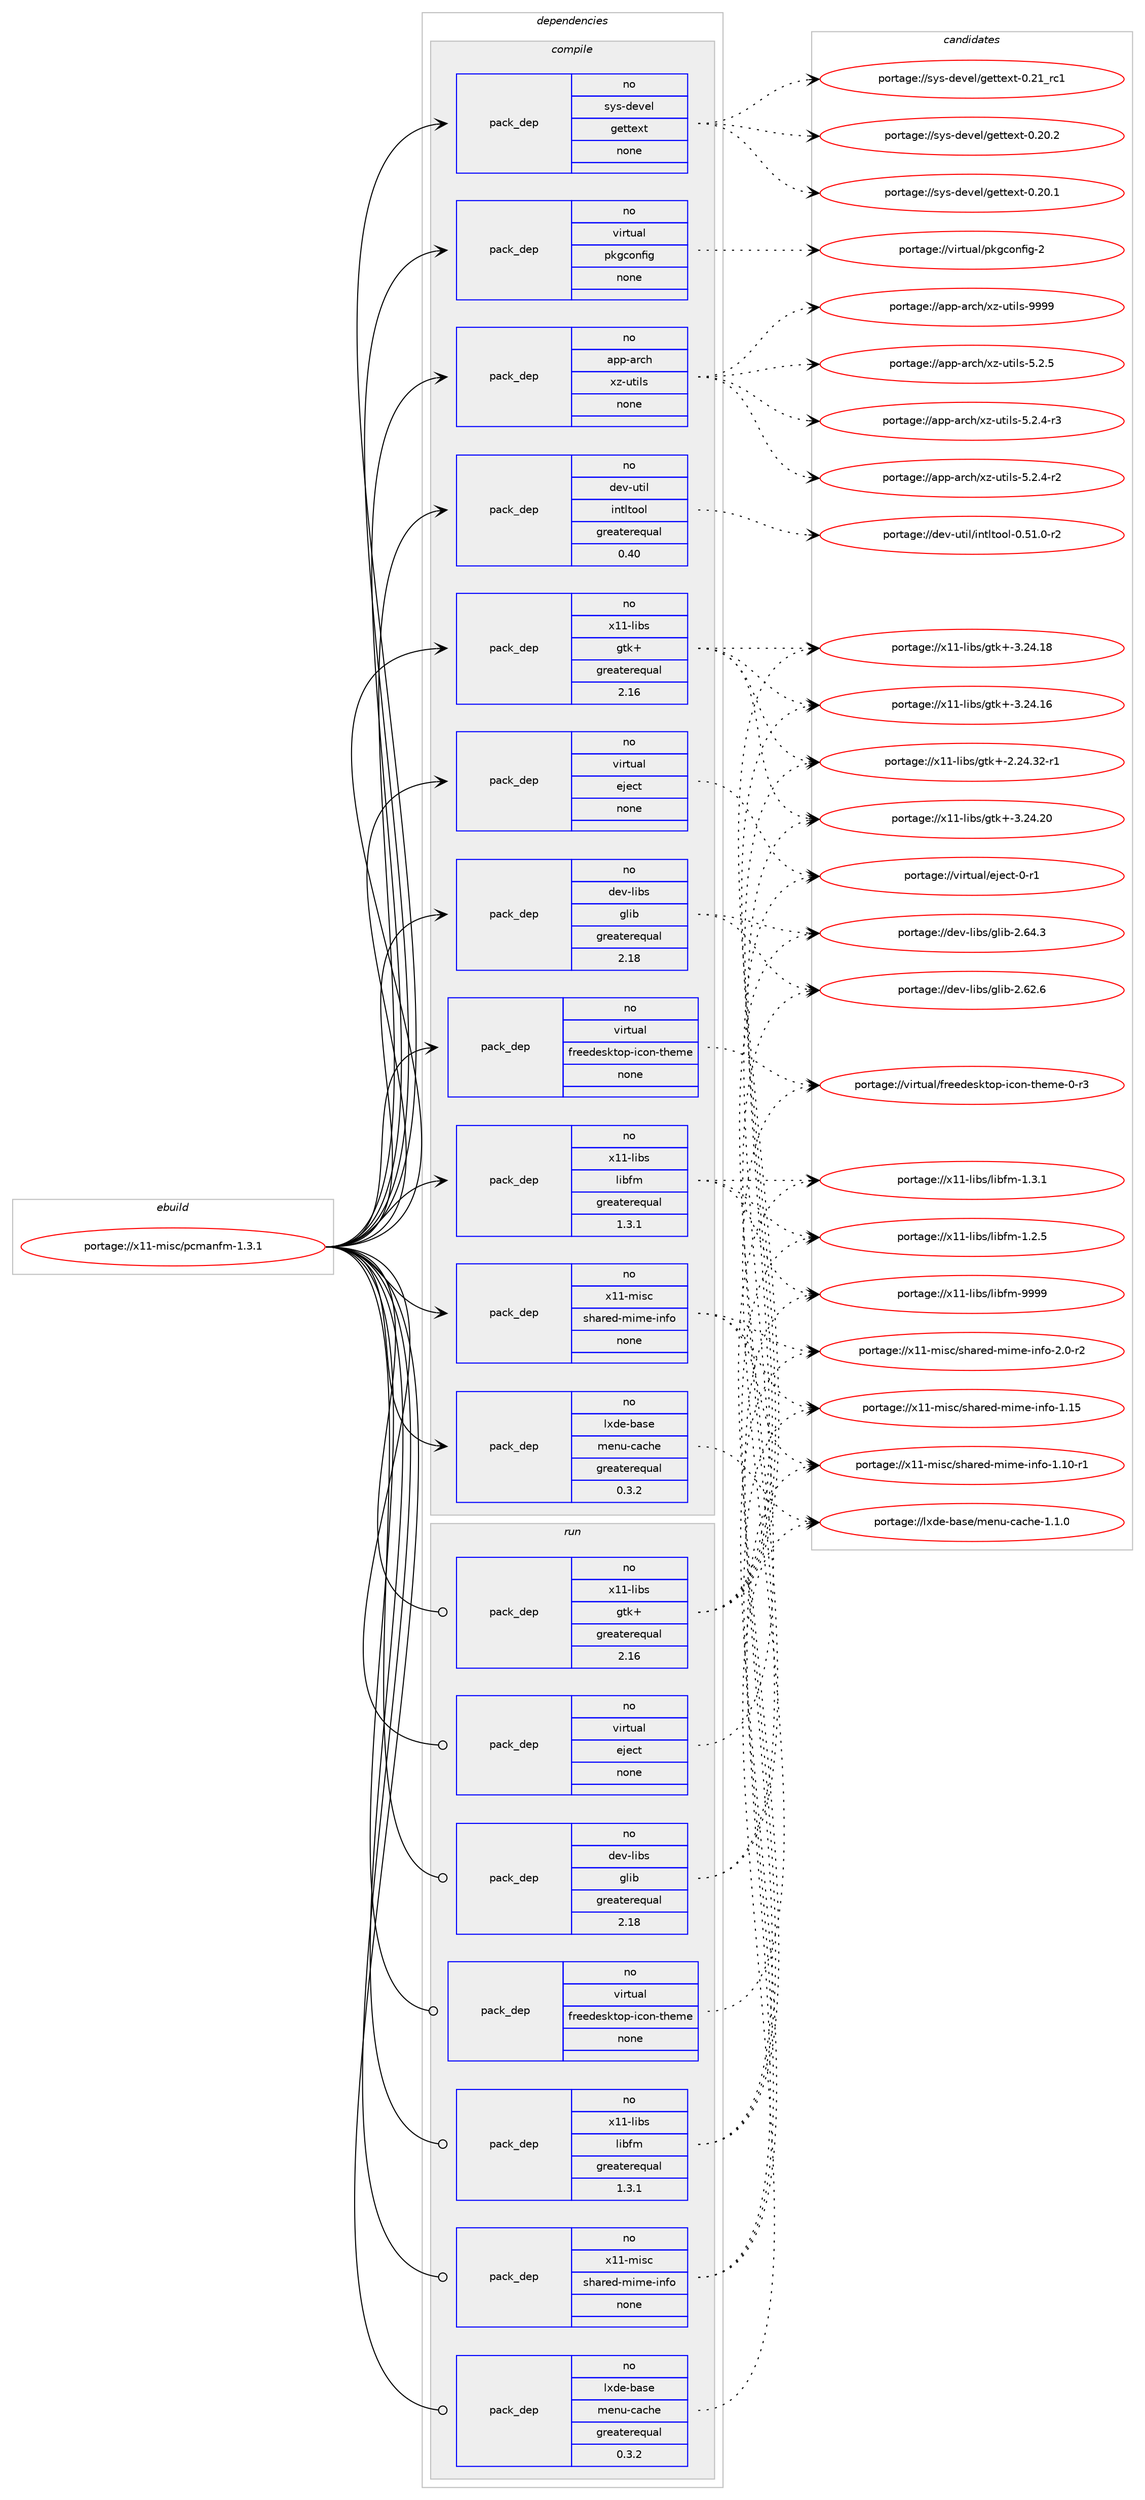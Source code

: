 digraph prolog {

# *************
# Graph options
# *************

newrank=true;
concentrate=true;
compound=true;
graph [rankdir=LR,fontname=Helvetica,fontsize=10,ranksep=1.5];#, ranksep=2.5, nodesep=0.2];
edge  [arrowhead=vee];
node  [fontname=Helvetica,fontsize=10];

# **********
# The ebuild
# **********

subgraph cluster_leftcol {
color=gray;
rank=same;
label=<<i>ebuild</i>>;
id [label="portage://x11-misc/pcmanfm-1.3.1", color=red, width=4, href="../x11-misc/pcmanfm-1.3.1.svg"];
}

# ****************
# The dependencies
# ****************

subgraph cluster_midcol {
color=gray;
label=<<i>dependencies</i>>;
subgraph cluster_compile {
fillcolor="#eeeeee";
style=filled;
label=<<i>compile</i>>;
subgraph pack1456 {
dependency1655 [label=<<TABLE BORDER="0" CELLBORDER="1" CELLSPACING="0" CELLPADDING="4" WIDTH="220"><TR><TD ROWSPAN="6" CELLPADDING="30">pack_dep</TD></TR><TR><TD WIDTH="110">no</TD></TR><TR><TD>app-arch</TD></TR><TR><TD>xz-utils</TD></TR><TR><TD>none</TD></TR><TR><TD></TD></TR></TABLE>>, shape=none, color=blue];
}
id:e -> dependency1655:w [weight=20,style="solid",arrowhead="vee"];
subgraph pack1457 {
dependency1656 [label=<<TABLE BORDER="0" CELLBORDER="1" CELLSPACING="0" CELLPADDING="4" WIDTH="220"><TR><TD ROWSPAN="6" CELLPADDING="30">pack_dep</TD></TR><TR><TD WIDTH="110">no</TD></TR><TR><TD>dev-libs</TD></TR><TR><TD>glib</TD></TR><TR><TD>greaterequal</TD></TR><TR><TD>2.18</TD></TR></TABLE>>, shape=none, color=blue];
}
id:e -> dependency1656:w [weight=20,style="solid",arrowhead="vee"];
subgraph pack1458 {
dependency1657 [label=<<TABLE BORDER="0" CELLBORDER="1" CELLSPACING="0" CELLPADDING="4" WIDTH="220"><TR><TD ROWSPAN="6" CELLPADDING="30">pack_dep</TD></TR><TR><TD WIDTH="110">no</TD></TR><TR><TD>dev-util</TD></TR><TR><TD>intltool</TD></TR><TR><TD>greaterequal</TD></TR><TR><TD>0.40</TD></TR></TABLE>>, shape=none, color=blue];
}
id:e -> dependency1657:w [weight=20,style="solid",arrowhead="vee"];
subgraph pack1459 {
dependency1658 [label=<<TABLE BORDER="0" CELLBORDER="1" CELLSPACING="0" CELLPADDING="4" WIDTH="220"><TR><TD ROWSPAN="6" CELLPADDING="30">pack_dep</TD></TR><TR><TD WIDTH="110">no</TD></TR><TR><TD>lxde-base</TD></TR><TR><TD>menu-cache</TD></TR><TR><TD>greaterequal</TD></TR><TR><TD>0.3.2</TD></TR></TABLE>>, shape=none, color=blue];
}
id:e -> dependency1658:w [weight=20,style="solid",arrowhead="vee"];
subgraph pack1460 {
dependency1659 [label=<<TABLE BORDER="0" CELLBORDER="1" CELLSPACING="0" CELLPADDING="4" WIDTH="220"><TR><TD ROWSPAN="6" CELLPADDING="30">pack_dep</TD></TR><TR><TD WIDTH="110">no</TD></TR><TR><TD>sys-devel</TD></TR><TR><TD>gettext</TD></TR><TR><TD>none</TD></TR><TR><TD></TD></TR></TABLE>>, shape=none, color=blue];
}
id:e -> dependency1659:w [weight=20,style="solid",arrowhead="vee"];
subgraph pack1461 {
dependency1660 [label=<<TABLE BORDER="0" CELLBORDER="1" CELLSPACING="0" CELLPADDING="4" WIDTH="220"><TR><TD ROWSPAN="6" CELLPADDING="30">pack_dep</TD></TR><TR><TD WIDTH="110">no</TD></TR><TR><TD>virtual</TD></TR><TR><TD>eject</TD></TR><TR><TD>none</TD></TR><TR><TD></TD></TR></TABLE>>, shape=none, color=blue];
}
id:e -> dependency1660:w [weight=20,style="solid",arrowhead="vee"];
subgraph pack1462 {
dependency1661 [label=<<TABLE BORDER="0" CELLBORDER="1" CELLSPACING="0" CELLPADDING="4" WIDTH="220"><TR><TD ROWSPAN="6" CELLPADDING="30">pack_dep</TD></TR><TR><TD WIDTH="110">no</TD></TR><TR><TD>virtual</TD></TR><TR><TD>freedesktop-icon-theme</TD></TR><TR><TD>none</TD></TR><TR><TD></TD></TR></TABLE>>, shape=none, color=blue];
}
id:e -> dependency1661:w [weight=20,style="solid",arrowhead="vee"];
subgraph pack1463 {
dependency1662 [label=<<TABLE BORDER="0" CELLBORDER="1" CELLSPACING="0" CELLPADDING="4" WIDTH="220"><TR><TD ROWSPAN="6" CELLPADDING="30">pack_dep</TD></TR><TR><TD WIDTH="110">no</TD></TR><TR><TD>virtual</TD></TR><TR><TD>pkgconfig</TD></TR><TR><TD>none</TD></TR><TR><TD></TD></TR></TABLE>>, shape=none, color=blue];
}
id:e -> dependency1662:w [weight=20,style="solid",arrowhead="vee"];
subgraph pack1464 {
dependency1663 [label=<<TABLE BORDER="0" CELLBORDER="1" CELLSPACING="0" CELLPADDING="4" WIDTH="220"><TR><TD ROWSPAN="6" CELLPADDING="30">pack_dep</TD></TR><TR><TD WIDTH="110">no</TD></TR><TR><TD>x11-libs</TD></TR><TR><TD>gtk+</TD></TR><TR><TD>greaterequal</TD></TR><TR><TD>2.16</TD></TR></TABLE>>, shape=none, color=blue];
}
id:e -> dependency1663:w [weight=20,style="solid",arrowhead="vee"];
subgraph pack1465 {
dependency1664 [label=<<TABLE BORDER="0" CELLBORDER="1" CELLSPACING="0" CELLPADDING="4" WIDTH="220"><TR><TD ROWSPAN="6" CELLPADDING="30">pack_dep</TD></TR><TR><TD WIDTH="110">no</TD></TR><TR><TD>x11-libs</TD></TR><TR><TD>libfm</TD></TR><TR><TD>greaterequal</TD></TR><TR><TD>1.3.1</TD></TR></TABLE>>, shape=none, color=blue];
}
id:e -> dependency1664:w [weight=20,style="solid",arrowhead="vee"];
subgraph pack1466 {
dependency1665 [label=<<TABLE BORDER="0" CELLBORDER="1" CELLSPACING="0" CELLPADDING="4" WIDTH="220"><TR><TD ROWSPAN="6" CELLPADDING="30">pack_dep</TD></TR><TR><TD WIDTH="110">no</TD></TR><TR><TD>x11-misc</TD></TR><TR><TD>shared-mime-info</TD></TR><TR><TD>none</TD></TR><TR><TD></TD></TR></TABLE>>, shape=none, color=blue];
}
id:e -> dependency1665:w [weight=20,style="solid",arrowhead="vee"];
}
subgraph cluster_compileandrun {
fillcolor="#eeeeee";
style=filled;
label=<<i>compile and run</i>>;
}
subgraph cluster_run {
fillcolor="#eeeeee";
style=filled;
label=<<i>run</i>>;
subgraph pack1467 {
dependency1666 [label=<<TABLE BORDER="0" CELLBORDER="1" CELLSPACING="0" CELLPADDING="4" WIDTH="220"><TR><TD ROWSPAN="6" CELLPADDING="30">pack_dep</TD></TR><TR><TD WIDTH="110">no</TD></TR><TR><TD>dev-libs</TD></TR><TR><TD>glib</TD></TR><TR><TD>greaterequal</TD></TR><TR><TD>2.18</TD></TR></TABLE>>, shape=none, color=blue];
}
id:e -> dependency1666:w [weight=20,style="solid",arrowhead="odot"];
subgraph pack1468 {
dependency1667 [label=<<TABLE BORDER="0" CELLBORDER="1" CELLSPACING="0" CELLPADDING="4" WIDTH="220"><TR><TD ROWSPAN="6" CELLPADDING="30">pack_dep</TD></TR><TR><TD WIDTH="110">no</TD></TR><TR><TD>lxde-base</TD></TR><TR><TD>menu-cache</TD></TR><TR><TD>greaterequal</TD></TR><TR><TD>0.3.2</TD></TR></TABLE>>, shape=none, color=blue];
}
id:e -> dependency1667:w [weight=20,style="solid",arrowhead="odot"];
subgraph pack1469 {
dependency1668 [label=<<TABLE BORDER="0" CELLBORDER="1" CELLSPACING="0" CELLPADDING="4" WIDTH="220"><TR><TD ROWSPAN="6" CELLPADDING="30">pack_dep</TD></TR><TR><TD WIDTH="110">no</TD></TR><TR><TD>virtual</TD></TR><TR><TD>eject</TD></TR><TR><TD>none</TD></TR><TR><TD></TD></TR></TABLE>>, shape=none, color=blue];
}
id:e -> dependency1668:w [weight=20,style="solid",arrowhead="odot"];
subgraph pack1470 {
dependency1669 [label=<<TABLE BORDER="0" CELLBORDER="1" CELLSPACING="0" CELLPADDING="4" WIDTH="220"><TR><TD ROWSPAN="6" CELLPADDING="30">pack_dep</TD></TR><TR><TD WIDTH="110">no</TD></TR><TR><TD>virtual</TD></TR><TR><TD>freedesktop-icon-theme</TD></TR><TR><TD>none</TD></TR><TR><TD></TD></TR></TABLE>>, shape=none, color=blue];
}
id:e -> dependency1669:w [weight=20,style="solid",arrowhead="odot"];
subgraph pack1471 {
dependency1670 [label=<<TABLE BORDER="0" CELLBORDER="1" CELLSPACING="0" CELLPADDING="4" WIDTH="220"><TR><TD ROWSPAN="6" CELLPADDING="30">pack_dep</TD></TR><TR><TD WIDTH="110">no</TD></TR><TR><TD>x11-libs</TD></TR><TR><TD>gtk+</TD></TR><TR><TD>greaterequal</TD></TR><TR><TD>2.16</TD></TR></TABLE>>, shape=none, color=blue];
}
id:e -> dependency1670:w [weight=20,style="solid",arrowhead="odot"];
subgraph pack1472 {
dependency1671 [label=<<TABLE BORDER="0" CELLBORDER="1" CELLSPACING="0" CELLPADDING="4" WIDTH="220"><TR><TD ROWSPAN="6" CELLPADDING="30">pack_dep</TD></TR><TR><TD WIDTH="110">no</TD></TR><TR><TD>x11-libs</TD></TR><TR><TD>libfm</TD></TR><TR><TD>greaterequal</TD></TR><TR><TD>1.3.1</TD></TR></TABLE>>, shape=none, color=blue];
}
id:e -> dependency1671:w [weight=20,style="solid",arrowhead="odot"];
subgraph pack1473 {
dependency1672 [label=<<TABLE BORDER="0" CELLBORDER="1" CELLSPACING="0" CELLPADDING="4" WIDTH="220"><TR><TD ROWSPAN="6" CELLPADDING="30">pack_dep</TD></TR><TR><TD WIDTH="110">no</TD></TR><TR><TD>x11-misc</TD></TR><TR><TD>shared-mime-info</TD></TR><TR><TD>none</TD></TR><TR><TD></TD></TR></TABLE>>, shape=none, color=blue];
}
id:e -> dependency1672:w [weight=20,style="solid",arrowhead="odot"];
}
}

# **************
# The candidates
# **************

subgraph cluster_choices {
rank=same;
color=gray;
label=<<i>candidates</i>>;

subgraph choice1456 {
color=black;
nodesep=1;
choice9711211245971149910447120122451171161051081154557575757 [label="portage://app-arch/xz-utils-9999", color=red, width=4,href="../app-arch/xz-utils-9999.svg"];
choice971121124597114991044712012245117116105108115455346504653 [label="portage://app-arch/xz-utils-5.2.5", color=red, width=4,href="../app-arch/xz-utils-5.2.5.svg"];
choice9711211245971149910447120122451171161051081154553465046524511451 [label="portage://app-arch/xz-utils-5.2.4-r3", color=red, width=4,href="../app-arch/xz-utils-5.2.4-r3.svg"];
choice9711211245971149910447120122451171161051081154553465046524511450 [label="portage://app-arch/xz-utils-5.2.4-r2", color=red, width=4,href="../app-arch/xz-utils-5.2.4-r2.svg"];
dependency1655:e -> choice9711211245971149910447120122451171161051081154557575757:w [style=dotted,weight="100"];
dependency1655:e -> choice971121124597114991044712012245117116105108115455346504653:w [style=dotted,weight="100"];
dependency1655:e -> choice9711211245971149910447120122451171161051081154553465046524511451:w [style=dotted,weight="100"];
dependency1655:e -> choice9711211245971149910447120122451171161051081154553465046524511450:w [style=dotted,weight="100"];
}
subgraph choice1457 {
color=black;
nodesep=1;
choice1001011184510810598115471031081059845504654524651 [label="portage://dev-libs/glib-2.64.3", color=red, width=4,href="../dev-libs/glib-2.64.3.svg"];
choice1001011184510810598115471031081059845504654504654 [label="portage://dev-libs/glib-2.62.6", color=red, width=4,href="../dev-libs/glib-2.62.6.svg"];
dependency1656:e -> choice1001011184510810598115471031081059845504654524651:w [style=dotted,weight="100"];
dependency1656:e -> choice1001011184510810598115471031081059845504654504654:w [style=dotted,weight="100"];
}
subgraph choice1458 {
color=black;
nodesep=1;
choice1001011184511711610510847105110116108116111111108454846534946484511450 [label="portage://dev-util/intltool-0.51.0-r2", color=red, width=4,href="../dev-util/intltool-0.51.0-r2.svg"];
dependency1657:e -> choice1001011184511711610510847105110116108116111111108454846534946484511450:w [style=dotted,weight="100"];
}
subgraph choice1459 {
color=black;
nodesep=1;
choice1081201001014598971151014710910111011745999799104101454946494648 [label="portage://lxde-base/menu-cache-1.1.0", color=red, width=4,href="../lxde-base/menu-cache-1.1.0.svg"];
dependency1658:e -> choice1081201001014598971151014710910111011745999799104101454946494648:w [style=dotted,weight="100"];
}
subgraph choice1460 {
color=black;
nodesep=1;
choice11512111545100101118101108471031011161161011201164548465049951149949 [label="portage://sys-devel/gettext-0.21_rc1", color=red, width=4,href="../sys-devel/gettext-0.21_rc1.svg"];
choice115121115451001011181011084710310111611610112011645484650484650 [label="portage://sys-devel/gettext-0.20.2", color=red, width=4,href="../sys-devel/gettext-0.20.2.svg"];
choice115121115451001011181011084710310111611610112011645484650484649 [label="portage://sys-devel/gettext-0.20.1", color=red, width=4,href="../sys-devel/gettext-0.20.1.svg"];
dependency1659:e -> choice11512111545100101118101108471031011161161011201164548465049951149949:w [style=dotted,weight="100"];
dependency1659:e -> choice115121115451001011181011084710310111611610112011645484650484650:w [style=dotted,weight="100"];
dependency1659:e -> choice115121115451001011181011084710310111611610112011645484650484649:w [style=dotted,weight="100"];
}
subgraph choice1461 {
color=black;
nodesep=1;
choice11810511411611797108471011061019911645484511449 [label="portage://virtual/eject-0-r1", color=red, width=4,href="../virtual/eject-0-r1.svg"];
dependency1660:e -> choice11810511411611797108471011061019911645484511449:w [style=dotted,weight="100"];
}
subgraph choice1462 {
color=black;
nodesep=1;
choice118105114116117971084710211410110110010111510711611111245105991111104511610410110910145484511451 [label="portage://virtual/freedesktop-icon-theme-0-r3", color=red, width=4,href="../virtual/freedesktop-icon-theme-0-r3.svg"];
dependency1661:e -> choice118105114116117971084710211410110110010111510711611111245105991111104511610410110910145484511451:w [style=dotted,weight="100"];
}
subgraph choice1463 {
color=black;
nodesep=1;
choice1181051141161179710847112107103991111101021051034550 [label="portage://virtual/pkgconfig-2", color=red, width=4,href="../virtual/pkgconfig-2.svg"];
dependency1662:e -> choice1181051141161179710847112107103991111101021051034550:w [style=dotted,weight="100"];
}
subgraph choice1464 {
color=black;
nodesep=1;
choice1204949451081059811547103116107434551465052465048 [label="portage://x11-libs/gtk+-3.24.20", color=red, width=4,href="../x11-libs/gtk+-3.24.20.svg"];
choice1204949451081059811547103116107434551465052464956 [label="portage://x11-libs/gtk+-3.24.18", color=red, width=4,href="../x11-libs/gtk+-3.24.18.svg"];
choice1204949451081059811547103116107434551465052464954 [label="portage://x11-libs/gtk+-3.24.16", color=red, width=4,href="../x11-libs/gtk+-3.24.16.svg"];
choice12049494510810598115471031161074345504650524651504511449 [label="portage://x11-libs/gtk+-2.24.32-r1", color=red, width=4,href="../x11-libs/gtk+-2.24.32-r1.svg"];
dependency1663:e -> choice1204949451081059811547103116107434551465052465048:w [style=dotted,weight="100"];
dependency1663:e -> choice1204949451081059811547103116107434551465052464956:w [style=dotted,weight="100"];
dependency1663:e -> choice1204949451081059811547103116107434551465052464954:w [style=dotted,weight="100"];
dependency1663:e -> choice12049494510810598115471031161074345504650524651504511449:w [style=dotted,weight="100"];
}
subgraph choice1465 {
color=black;
nodesep=1;
choice1204949451081059811547108105981021094557575757 [label="portage://x11-libs/libfm-9999", color=red, width=4,href="../x11-libs/libfm-9999.svg"];
choice120494945108105981154710810598102109454946514649 [label="portage://x11-libs/libfm-1.3.1", color=red, width=4,href="../x11-libs/libfm-1.3.1.svg"];
choice120494945108105981154710810598102109454946504653 [label="portage://x11-libs/libfm-1.2.5", color=red, width=4,href="../x11-libs/libfm-1.2.5.svg"];
dependency1664:e -> choice1204949451081059811547108105981021094557575757:w [style=dotted,weight="100"];
dependency1664:e -> choice120494945108105981154710810598102109454946514649:w [style=dotted,weight="100"];
dependency1664:e -> choice120494945108105981154710810598102109454946504653:w [style=dotted,weight="100"];
}
subgraph choice1466 {
color=black;
nodesep=1;
choice1204949451091051159947115104971141011004510910510910145105110102111455046484511450 [label="portage://x11-misc/shared-mime-info-2.0-r2", color=red, width=4,href="../x11-misc/shared-mime-info-2.0-r2.svg"];
choice12049494510910511599471151049711410110045109105109101451051101021114549464953 [label="portage://x11-misc/shared-mime-info-1.15", color=red, width=4,href="../x11-misc/shared-mime-info-1.15.svg"];
choice120494945109105115994711510497114101100451091051091014510511010211145494649484511449 [label="portage://x11-misc/shared-mime-info-1.10-r1", color=red, width=4,href="../x11-misc/shared-mime-info-1.10-r1.svg"];
dependency1665:e -> choice1204949451091051159947115104971141011004510910510910145105110102111455046484511450:w [style=dotted,weight="100"];
dependency1665:e -> choice12049494510910511599471151049711410110045109105109101451051101021114549464953:w [style=dotted,weight="100"];
dependency1665:e -> choice120494945109105115994711510497114101100451091051091014510511010211145494649484511449:w [style=dotted,weight="100"];
}
subgraph choice1467 {
color=black;
nodesep=1;
choice1001011184510810598115471031081059845504654524651 [label="portage://dev-libs/glib-2.64.3", color=red, width=4,href="../dev-libs/glib-2.64.3.svg"];
choice1001011184510810598115471031081059845504654504654 [label="portage://dev-libs/glib-2.62.6", color=red, width=4,href="../dev-libs/glib-2.62.6.svg"];
dependency1666:e -> choice1001011184510810598115471031081059845504654524651:w [style=dotted,weight="100"];
dependency1666:e -> choice1001011184510810598115471031081059845504654504654:w [style=dotted,weight="100"];
}
subgraph choice1468 {
color=black;
nodesep=1;
choice1081201001014598971151014710910111011745999799104101454946494648 [label="portage://lxde-base/menu-cache-1.1.0", color=red, width=4,href="../lxde-base/menu-cache-1.1.0.svg"];
dependency1667:e -> choice1081201001014598971151014710910111011745999799104101454946494648:w [style=dotted,weight="100"];
}
subgraph choice1469 {
color=black;
nodesep=1;
choice11810511411611797108471011061019911645484511449 [label="portage://virtual/eject-0-r1", color=red, width=4,href="../virtual/eject-0-r1.svg"];
dependency1668:e -> choice11810511411611797108471011061019911645484511449:w [style=dotted,weight="100"];
}
subgraph choice1470 {
color=black;
nodesep=1;
choice118105114116117971084710211410110110010111510711611111245105991111104511610410110910145484511451 [label="portage://virtual/freedesktop-icon-theme-0-r3", color=red, width=4,href="../virtual/freedesktop-icon-theme-0-r3.svg"];
dependency1669:e -> choice118105114116117971084710211410110110010111510711611111245105991111104511610410110910145484511451:w [style=dotted,weight="100"];
}
subgraph choice1471 {
color=black;
nodesep=1;
choice1204949451081059811547103116107434551465052465048 [label="portage://x11-libs/gtk+-3.24.20", color=red, width=4,href="../x11-libs/gtk+-3.24.20.svg"];
choice1204949451081059811547103116107434551465052464956 [label="portage://x11-libs/gtk+-3.24.18", color=red, width=4,href="../x11-libs/gtk+-3.24.18.svg"];
choice1204949451081059811547103116107434551465052464954 [label="portage://x11-libs/gtk+-3.24.16", color=red, width=4,href="../x11-libs/gtk+-3.24.16.svg"];
choice12049494510810598115471031161074345504650524651504511449 [label="portage://x11-libs/gtk+-2.24.32-r1", color=red, width=4,href="../x11-libs/gtk+-2.24.32-r1.svg"];
dependency1670:e -> choice1204949451081059811547103116107434551465052465048:w [style=dotted,weight="100"];
dependency1670:e -> choice1204949451081059811547103116107434551465052464956:w [style=dotted,weight="100"];
dependency1670:e -> choice1204949451081059811547103116107434551465052464954:w [style=dotted,weight="100"];
dependency1670:e -> choice12049494510810598115471031161074345504650524651504511449:w [style=dotted,weight="100"];
}
subgraph choice1472 {
color=black;
nodesep=1;
choice1204949451081059811547108105981021094557575757 [label="portage://x11-libs/libfm-9999", color=red, width=4,href="../x11-libs/libfm-9999.svg"];
choice120494945108105981154710810598102109454946514649 [label="portage://x11-libs/libfm-1.3.1", color=red, width=4,href="../x11-libs/libfm-1.3.1.svg"];
choice120494945108105981154710810598102109454946504653 [label="portage://x11-libs/libfm-1.2.5", color=red, width=4,href="../x11-libs/libfm-1.2.5.svg"];
dependency1671:e -> choice1204949451081059811547108105981021094557575757:w [style=dotted,weight="100"];
dependency1671:e -> choice120494945108105981154710810598102109454946514649:w [style=dotted,weight="100"];
dependency1671:e -> choice120494945108105981154710810598102109454946504653:w [style=dotted,weight="100"];
}
subgraph choice1473 {
color=black;
nodesep=1;
choice1204949451091051159947115104971141011004510910510910145105110102111455046484511450 [label="portage://x11-misc/shared-mime-info-2.0-r2", color=red, width=4,href="../x11-misc/shared-mime-info-2.0-r2.svg"];
choice12049494510910511599471151049711410110045109105109101451051101021114549464953 [label="portage://x11-misc/shared-mime-info-1.15", color=red, width=4,href="../x11-misc/shared-mime-info-1.15.svg"];
choice120494945109105115994711510497114101100451091051091014510511010211145494649484511449 [label="portage://x11-misc/shared-mime-info-1.10-r1", color=red, width=4,href="../x11-misc/shared-mime-info-1.10-r1.svg"];
dependency1672:e -> choice1204949451091051159947115104971141011004510910510910145105110102111455046484511450:w [style=dotted,weight="100"];
dependency1672:e -> choice12049494510910511599471151049711410110045109105109101451051101021114549464953:w [style=dotted,weight="100"];
dependency1672:e -> choice120494945109105115994711510497114101100451091051091014510511010211145494649484511449:w [style=dotted,weight="100"];
}
}

}
